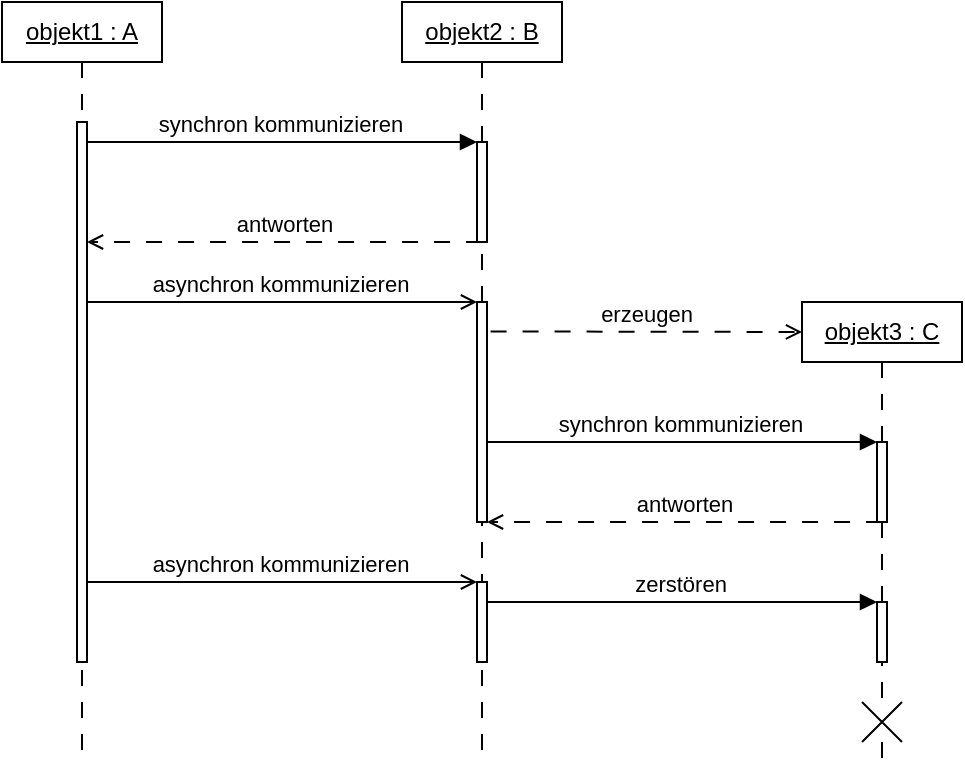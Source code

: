 <mxfile version="24.7.17">
  <diagram name="Seite-1" id="qLXL7wrdkYbhZdPAoMIS">
    <mxGraphModel dx="1035" dy="549" grid="1" gridSize="10" guides="1" tooltips="1" connect="1" arrows="1" fold="1" page="1" pageScale="1" pageWidth="827" pageHeight="1169" math="0" shadow="0">
      <root>
        <mxCell id="0" />
        <mxCell id="1" parent="0" />
        <mxCell id="k5ChqZQMG3mLzgh3NKwq-3" value="" style="endArrow=none;html=1;rounded=0;endFill=0;dashed=1;exitX=0.5;exitY=1;exitDx=0;exitDy=0;dashPattern=8 8;" edge="1" parent="1" source="UAdqeWTijjytV6ec7rgt-5" target="k5ChqZQMG3mLzgh3NKwq-1">
          <mxGeometry width="50" height="50" relative="1" as="geometry">
            <mxPoint x="480" y="220" as="sourcePoint" />
            <mxPoint x="480" y="420" as="targetPoint" />
          </mxGeometry>
        </mxCell>
        <mxCell id="UAdqeWTijjytV6ec7rgt-23" value="" style="endArrow=none;html=1;rounded=0;endFill=0;dashed=1;exitX=0.5;exitY=1;exitDx=0;exitDy=0;dashPattern=8 8;" parent="1" source="UAdqeWTijjytV6ec7rgt-2" edge="1">
          <mxGeometry width="50" height="50" relative="1" as="geometry">
            <mxPoint x="280" y="70" as="sourcePoint" />
            <mxPoint x="280" y="420" as="targetPoint" />
          </mxGeometry>
        </mxCell>
        <mxCell id="UAdqeWTijjytV6ec7rgt-19" value="" style="endArrow=none;html=1;rounded=0;endFill=0;dashed=1;dashPattern=8 8;" parent="1" edge="1">
          <mxGeometry width="50" height="50" relative="1" as="geometry">
            <mxPoint x="80" y="70" as="sourcePoint" />
            <mxPoint x="80" y="420" as="targetPoint" />
          </mxGeometry>
        </mxCell>
        <mxCell id="UAdqeWTijjytV6ec7rgt-4" value="" style="html=1;points=[];perimeter=orthogonalPerimeter;" parent="1" vertex="1">
          <mxGeometry x="277.5" y="110" width="5" height="50" as="geometry" />
        </mxCell>
        <mxCell id="UAdqeWTijjytV6ec7rgt-1" value="objekt1 : A" style="rounded=0;whiteSpace=wrap;html=1;fontStyle=4" parent="1" vertex="1">
          <mxGeometry x="40" y="40" width="80" height="30" as="geometry" />
        </mxCell>
        <mxCell id="UAdqeWTijjytV6ec7rgt-2" value="objekt2 : B" style="rounded=0;whiteSpace=wrap;html=1;fontStyle=4" parent="1" vertex="1">
          <mxGeometry x="240" y="40" width="80" height="30" as="geometry" />
        </mxCell>
        <mxCell id="UAdqeWTijjytV6ec7rgt-5" value="objekt3 : C" style="rounded=0;whiteSpace=wrap;html=1;fontStyle=4" parent="1" vertex="1">
          <mxGeometry x="440" y="190" width="80" height="30" as="geometry" />
        </mxCell>
        <mxCell id="UAdqeWTijjytV6ec7rgt-6" value="&lt;div&gt;synchron kommunizieren&lt;br&gt;&lt;/div&gt;" style="endArrow=block;html=1;rounded=0;endFill=1;labelBackgroundColor=none;verticalAlign=bottom;" parent="1" edge="1">
          <mxGeometry x="-0.002" width="50" height="50" relative="1" as="geometry">
            <mxPoint x="80" y="110" as="sourcePoint" />
            <mxPoint x="277.5" y="110" as="targetPoint" />
            <mxPoint as="offset" />
          </mxGeometry>
        </mxCell>
        <mxCell id="UAdqeWTijjytV6ec7rgt-7" value="erzeugen" style="endArrow=open;html=1;rounded=0;endFill=0;labelBackgroundColor=none;dashed=1;dashPattern=8 8;exitX=1.357;exitY=0.089;exitDx=0;exitDy=0;exitPerimeter=0;verticalAlign=bottom;entryX=0;entryY=0.5;entryDx=0;entryDy=0;" parent="1" target="UAdqeWTijjytV6ec7rgt-5" edge="1">
          <mxGeometry width="50" height="50" relative="1" as="geometry">
            <mxPoint x="284.285" y="204.71" as="sourcePoint" />
            <mxPoint x="360" y="204.97" as="targetPoint" />
          </mxGeometry>
        </mxCell>
        <mxCell id="UAdqeWTijjytV6ec7rgt-8" value="antworten" style="endArrow=open;html=1;rounded=0;endFill=0;labelBackgroundColor=none;verticalAlign=bottom;dashed=1;dashPattern=8 8;" parent="1" edge="1">
          <mxGeometry width="50" height="50" relative="1" as="geometry">
            <mxPoint x="480" y="300" as="sourcePoint" />
            <mxPoint x="282.5" y="300" as="targetPoint" />
          </mxGeometry>
        </mxCell>
        <mxCell id="UAdqeWTijjytV6ec7rgt-9" value="&lt;div&gt;asynchron kommunizieren&lt;br&gt;&lt;/div&gt;" style="endArrow=open;html=1;rounded=0;endFill=0;labelBackgroundColor=none;verticalAlign=bottom;" parent="1" edge="1">
          <mxGeometry width="50" height="50" relative="1" as="geometry">
            <mxPoint x="80" y="190" as="sourcePoint" />
            <mxPoint x="277.5" y="190" as="targetPoint" />
            <mxPoint as="offset" />
          </mxGeometry>
        </mxCell>
        <mxCell id="UAdqeWTijjytV6ec7rgt-11" value="" style="html=1;points=[];perimeter=orthogonalPerimeter;" parent="1" vertex="1">
          <mxGeometry x="477.5" y="260" width="5" height="40" as="geometry" />
        </mxCell>
        <mxCell id="UAdqeWTijjytV6ec7rgt-12" value="&lt;div&gt;synchron kommunizieren&lt;br&gt;&lt;/div&gt;" style="endArrow=block;html=1;rounded=0;endFill=1;labelBackgroundColor=none;verticalAlign=bottom;" parent="1" edge="1">
          <mxGeometry x="-0.003" width="50" height="50" relative="1" as="geometry">
            <mxPoint x="280" y="260" as="sourcePoint" />
            <mxPoint x="477.5" y="260" as="targetPoint" />
            <mxPoint as="offset" />
          </mxGeometry>
        </mxCell>
        <mxCell id="UAdqeWTijjytV6ec7rgt-14" value="&lt;div&gt;asynchron kommunizieren&lt;br&gt;&lt;/div&gt;" style="endArrow=open;html=1;rounded=0;endFill=0;labelBackgroundColor=none;verticalAlign=bottom;" parent="1" edge="1">
          <mxGeometry width="50" height="50" relative="1" as="geometry">
            <mxPoint x="80" y="330" as="sourcePoint" />
            <mxPoint x="277.5" y="330" as="targetPoint" />
            <mxPoint as="offset" />
          </mxGeometry>
        </mxCell>
        <mxCell id="UAdqeWTijjytV6ec7rgt-15" value="zerstören" style="endArrow=block;html=1;rounded=0;endFill=1;labelBackgroundColor=none;verticalAlign=bottom;" parent="1" edge="1">
          <mxGeometry width="50" height="50" relative="1" as="geometry">
            <mxPoint x="280" y="340" as="sourcePoint" />
            <mxPoint x="477.5" y="340" as="targetPoint" />
            <mxPoint as="offset" />
          </mxGeometry>
        </mxCell>
        <mxCell id="UAdqeWTijjytV6ec7rgt-17" value="antworten" style="endArrow=open;html=1;rounded=0;endFill=0;labelBackgroundColor=none;verticalAlign=bottom;dashed=1;dashPattern=8 8;" parent="1" edge="1">
          <mxGeometry x="0.003" width="50" height="50" relative="1" as="geometry">
            <mxPoint x="280" y="160" as="sourcePoint" />
            <mxPoint x="82.5" y="160" as="targetPoint" />
            <mxPoint as="offset" />
          </mxGeometry>
        </mxCell>
        <mxCell id="UAdqeWTijjytV6ec7rgt-24" value="" style="endArrow=none;html=1;rounded=0;endFill=0;dashed=1;exitX=0.5;exitY=1;exitDx=0;exitDy=0;dashPattern=8 8;" parent="1" source="k5ChqZQMG3mLzgh3NKwq-1" edge="1">
          <mxGeometry width="50" height="50" relative="1" as="geometry">
            <mxPoint x="480" y="220" as="sourcePoint" />
            <mxPoint x="480" y="420" as="targetPoint" />
          </mxGeometry>
        </mxCell>
        <mxCell id="UAdqeWTijjytV6ec7rgt-16" value="" style="html=1;points=[];perimeter=orthogonalPerimeter;" parent="1" vertex="1">
          <mxGeometry x="477.5" y="340" width="5" height="30" as="geometry" />
        </mxCell>
        <mxCell id="k5ChqZQMG3mLzgh3NKwq-1" value="" style="shape=umlDestroy;html=1;" vertex="1" parent="1">
          <mxGeometry x="470" y="390" width="20" height="20" as="geometry" />
        </mxCell>
        <mxCell id="UAdqeWTijjytV6ec7rgt-3" value="" style="html=1;points=[];perimeter=orthogonalPerimeter;" parent="1" vertex="1">
          <mxGeometry x="77.5" y="100" width="5" height="270" as="geometry" />
        </mxCell>
        <mxCell id="UAdqeWTijjytV6ec7rgt-10" value="" style="html=1;points=[];perimeter=orthogonalPerimeter;" parent="1" vertex="1">
          <mxGeometry x="277.5" y="190" width="5" height="110" as="geometry" />
        </mxCell>
        <mxCell id="UAdqeWTijjytV6ec7rgt-13" value="" style="html=1;points=[];perimeter=orthogonalPerimeter;" parent="1" vertex="1">
          <mxGeometry x="277.5" y="330" width="5" height="40" as="geometry" />
        </mxCell>
      </root>
    </mxGraphModel>
  </diagram>
</mxfile>
